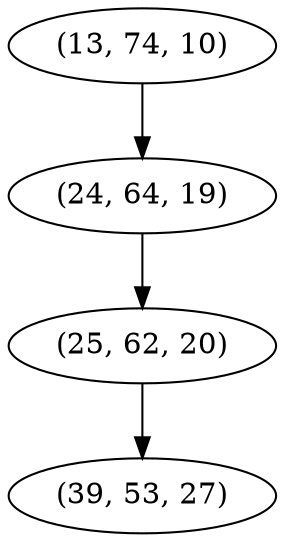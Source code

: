 digraph tree {
    "(13, 74, 10)";
    "(24, 64, 19)";
    "(25, 62, 20)";
    "(39, 53, 27)";
    "(13, 74, 10)" -> "(24, 64, 19)";
    "(24, 64, 19)" -> "(25, 62, 20)";
    "(25, 62, 20)" -> "(39, 53, 27)";
}
